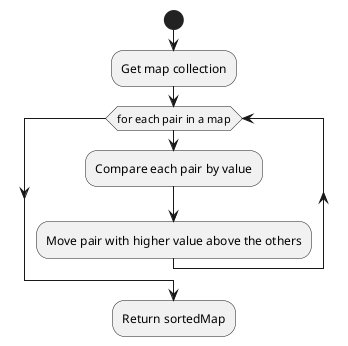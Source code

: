 @startuml
'https://plantuml.com/activity-diagram-beta

start
    :Get map collection;

    while(for each pair in a map)
        :Compare each pair by value;
        :Move pair with higher value above the others;
    endwhile

    :Return sortedMap;

@enduml

